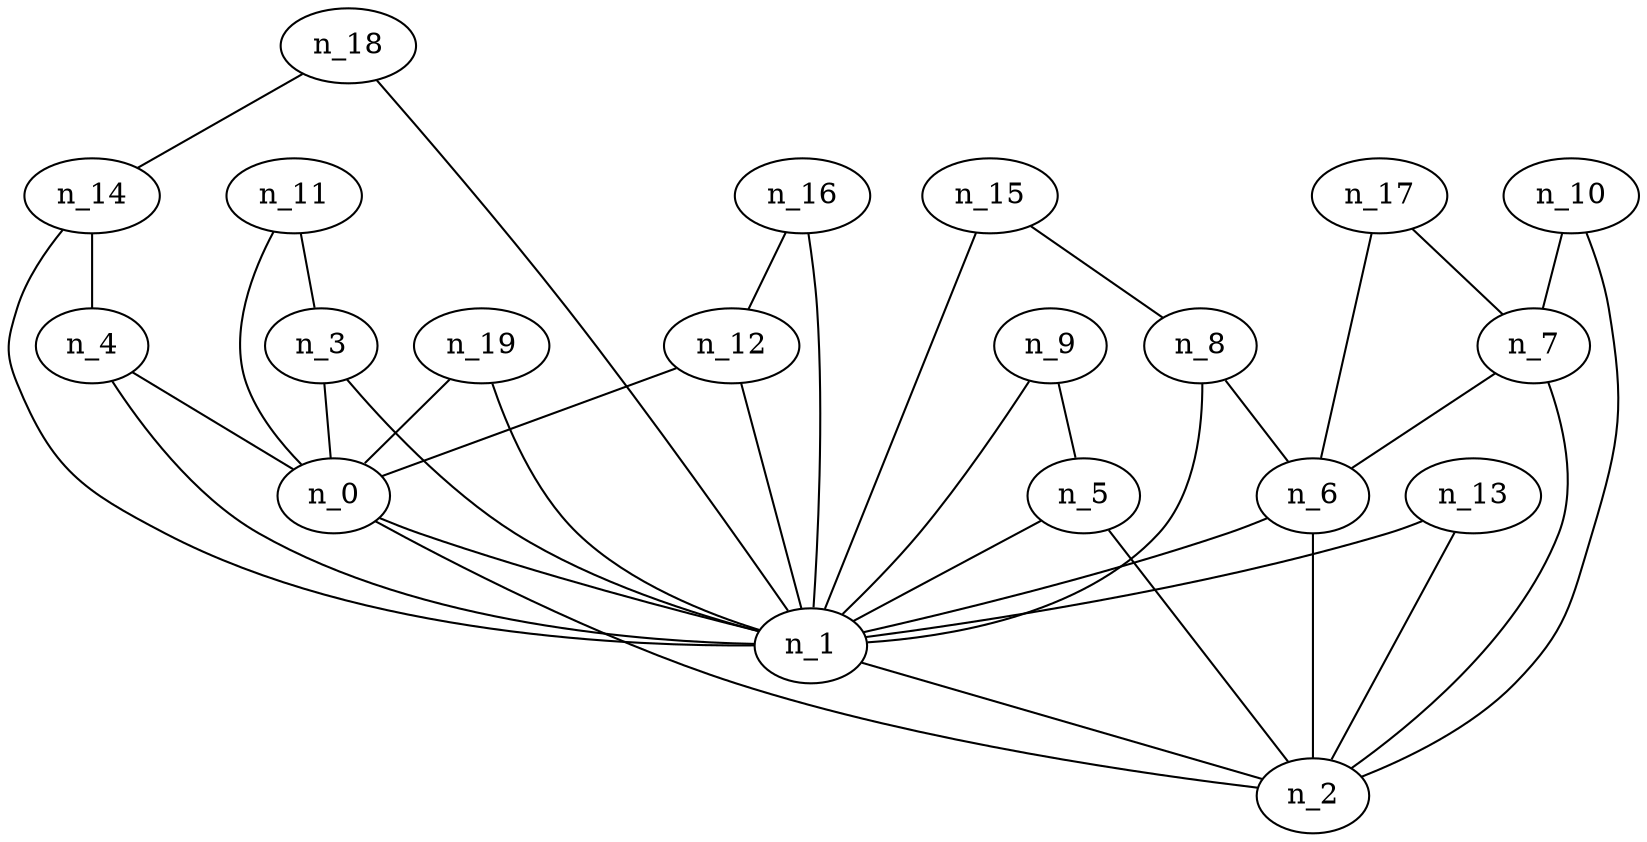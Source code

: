 graph grafoDorogovtsevMendes_20  {
n_0;
n_1;
n_2;
n_3;
n_4;
n_5;
n_6;
n_7;
n_8;
n_9;
n_10;
n_11;
n_12;
n_13;
n_14;
n_15;
n_16;
n_17;
n_18;
n_19;
n_0 -- n_1;
n_1 -- n_2;
n_2 -- n_0;
n_3 -- n_0;
n_3 -- n_1;
n_4 -- n_0;
n_4 -- n_1;
n_5 -- n_1;
n_5 -- n_2;
n_6 -- n_1;
n_6 -- n_2;
n_7 -- n_6;
n_7 -- n_2;
n_8 -- n_6;
n_8 -- n_1;
n_9 -- n_5;
n_9 -- n_1;
n_10 -- n_7;
n_10 -- n_2;
n_11 -- n_3;
n_11 -- n_0;
n_12 -- n_0;
n_12 -- n_1;
n_13 -- n_1;
n_13 -- n_2;
n_14 -- n_4;
n_14 -- n_1;
n_15 -- n_8;
n_15 -- n_1;
n_16 -- n_12;
n_16 -- n_1;
n_17 -- n_7;
n_17 -- n_6;
n_18 -- n_14;
n_18 -- n_1;
n_19 -- n_0;
n_19 -- n_1;
}